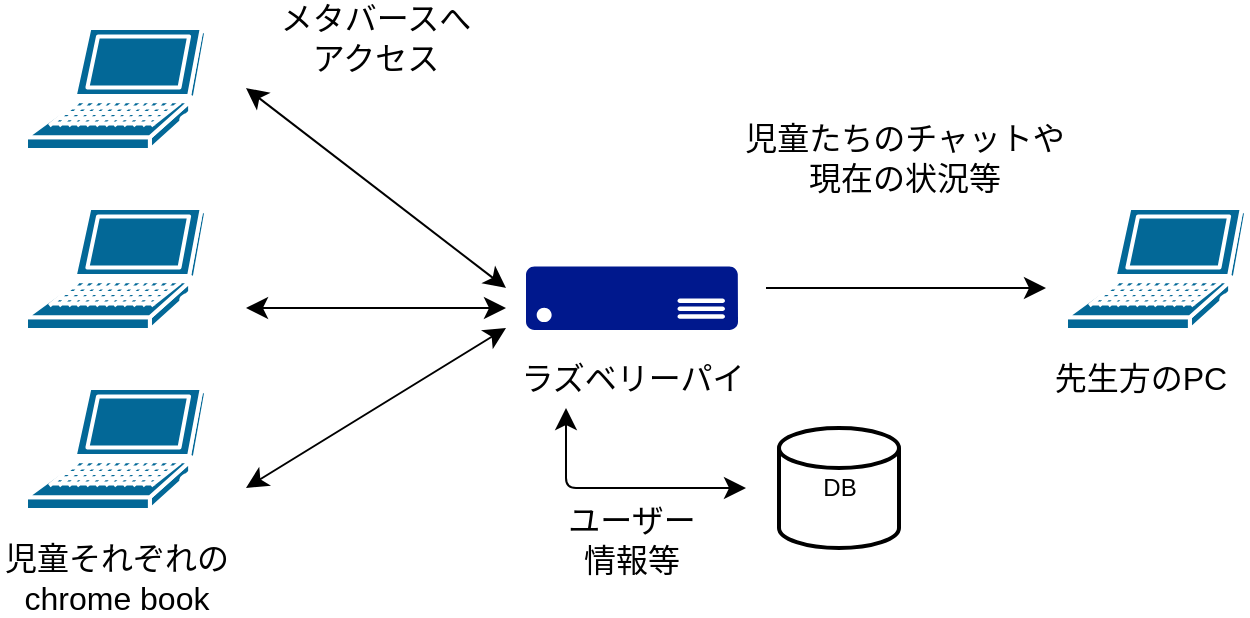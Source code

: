<mxfile version="28.2.7">
  <diagram name="ページ1" id="D4_nk_Bo1HQeK2BHcGfn">
    <mxGraphModel dx="838" dy="494" grid="1" gridSize="10" guides="1" tooltips="1" connect="1" arrows="1" fold="1" page="1" pageScale="1" pageWidth="827" pageHeight="1169" math="0" shadow="0">
      <root>
        <mxCell id="0" />
        <mxCell id="1" parent="0" />
        <mxCell id="w_gKNZz5qiidlhSoFZGl-2" value="" style="shape=mxgraph.cisco.computers_and_peripherals.laptop;html=1;pointerEvents=1;dashed=0;fillColor=#036897;strokeColor=#ffffff;strokeWidth=2;verticalLabelPosition=bottom;verticalAlign=top;align=center;outlineConnect=0;" vertex="1" parent="1">
          <mxGeometry x="100" y="140" width="90" height="61" as="geometry" />
        </mxCell>
        <mxCell id="w_gKNZz5qiidlhSoFZGl-3" value="" style="shape=mxgraph.cisco.computers_and_peripherals.laptop;html=1;pointerEvents=1;dashed=0;fillColor=#036897;strokeColor=#ffffff;strokeWidth=2;verticalLabelPosition=bottom;verticalAlign=top;align=center;outlineConnect=0;" vertex="1" parent="1">
          <mxGeometry x="100" y="230" width="90" height="61" as="geometry" />
        </mxCell>
        <mxCell id="w_gKNZz5qiidlhSoFZGl-4" value="" style="shape=mxgraph.cisco.computers_and_peripherals.laptop;html=1;pointerEvents=1;dashed=0;fillColor=#036897;strokeColor=#ffffff;strokeWidth=2;verticalLabelPosition=bottom;verticalAlign=top;align=center;outlineConnect=0;" vertex="1" parent="1">
          <mxGeometry x="100" y="320" width="90" height="61" as="geometry" />
        </mxCell>
        <mxCell id="w_gKNZz5qiidlhSoFZGl-5" value="&lt;div&gt;児童それぞれの&lt;/div&gt;chrome book" style="text;strokeColor=none;fillColor=none;html=1;align=center;verticalAlign=middle;whiteSpace=wrap;rounded=0;fontSize=16;" vertex="1" parent="1">
          <mxGeometry x="87.5" y="400" width="115" height="30" as="geometry" />
        </mxCell>
        <mxCell id="w_gKNZz5qiidlhSoFZGl-8" value="" style="sketch=0;aspect=fixed;pointerEvents=1;shadow=0;dashed=0;html=1;strokeColor=none;labelPosition=center;verticalLabelPosition=bottom;verticalAlign=top;align=center;fillColor=#00188D;shape=mxgraph.azure.server" vertex="1" parent="1">
          <mxGeometry x="350" y="259.2" width="106" height="31.8" as="geometry" />
        </mxCell>
        <mxCell id="w_gKNZz5qiidlhSoFZGl-9" value="ラズベリーパイ" style="text;strokeColor=none;fillColor=none;html=1;align=center;verticalAlign=middle;whiteSpace=wrap;rounded=0;fontSize=16;" vertex="1" parent="1">
          <mxGeometry x="329.5" y="300" width="147" height="30" as="geometry" />
        </mxCell>
        <mxCell id="w_gKNZz5qiidlhSoFZGl-13" value="メタバースへアクセス" style="text;strokeColor=none;fillColor=none;html=1;align=center;verticalAlign=middle;whiteSpace=wrap;rounded=0;fontSize=16;" vertex="1" parent="1">
          <mxGeometry x="219.5" y="130" width="110" height="30" as="geometry" />
        </mxCell>
        <mxCell id="w_gKNZz5qiidlhSoFZGl-14" value="DB" style="strokeWidth=2;html=1;shape=mxgraph.flowchart.database;whiteSpace=wrap;" vertex="1" parent="1">
          <mxGeometry x="476.5" y="340" width="60" height="60" as="geometry" />
        </mxCell>
        <mxCell id="w_gKNZz5qiidlhSoFZGl-18" value="" style="endArrow=classic;startArrow=classic;html=1;rounded=0;fontSize=12;startSize=8;endSize=8;curved=1;" edge="1" parent="1">
          <mxGeometry width="50" height="50" relative="1" as="geometry">
            <mxPoint x="370" y="330" as="sourcePoint" />
            <mxPoint x="460" y="370" as="targetPoint" />
            <Array as="points">
              <mxPoint x="370" y="360" />
              <mxPoint x="370" y="370" />
              <mxPoint x="380" y="370" />
            </Array>
          </mxGeometry>
        </mxCell>
        <mxCell id="w_gKNZz5qiidlhSoFZGl-19" value="ユーザー情報等" style="text;strokeColor=none;fillColor=none;html=1;align=center;verticalAlign=middle;whiteSpace=wrap;rounded=0;fontSize=16;" vertex="1" parent="1">
          <mxGeometry x="363" y="381" width="80" height="30" as="geometry" />
        </mxCell>
        <mxCell id="w_gKNZz5qiidlhSoFZGl-20" value="" style="endArrow=classic;html=1;rounded=0;fontSize=12;startSize=8;endSize=8;curved=1;" edge="1" parent="1">
          <mxGeometry width="50" height="50" relative="1" as="geometry">
            <mxPoint x="470" y="270" as="sourcePoint" />
            <mxPoint x="610" y="270" as="targetPoint" />
          </mxGeometry>
        </mxCell>
        <mxCell id="w_gKNZz5qiidlhSoFZGl-21" value="" style="shape=mxgraph.cisco.computers_and_peripherals.laptop;html=1;pointerEvents=1;dashed=0;fillColor=#036897;strokeColor=#ffffff;strokeWidth=2;verticalLabelPosition=bottom;verticalAlign=top;align=center;outlineConnect=0;" vertex="1" parent="1">
          <mxGeometry x="620" y="230" width="90" height="61" as="geometry" />
        </mxCell>
        <mxCell id="w_gKNZz5qiidlhSoFZGl-22" value="先生方のPC" style="text;strokeColor=none;fillColor=none;html=1;align=center;verticalAlign=middle;whiteSpace=wrap;rounded=0;fontSize=16;" vertex="1" parent="1">
          <mxGeometry x="605" y="300" width="105" height="30" as="geometry" />
        </mxCell>
        <mxCell id="w_gKNZz5qiidlhSoFZGl-23" value="児童たちのチャットや現在の状況等" style="text;strokeColor=none;fillColor=none;html=1;align=center;verticalAlign=middle;whiteSpace=wrap;rounded=0;fontSize=16;" vertex="1" parent="1">
          <mxGeometry x="456" y="190" width="167" height="30" as="geometry" />
        </mxCell>
        <mxCell id="w_gKNZz5qiidlhSoFZGl-24" value="" style="endArrow=classic;startArrow=classic;html=1;rounded=0;fontSize=12;startSize=8;endSize=8;curved=1;" edge="1" parent="1">
          <mxGeometry width="50" height="50" relative="1" as="geometry">
            <mxPoint x="210" y="170" as="sourcePoint" />
            <mxPoint x="340" y="270" as="targetPoint" />
          </mxGeometry>
        </mxCell>
        <mxCell id="w_gKNZz5qiidlhSoFZGl-25" value="" style="endArrow=classic;startArrow=classic;html=1;rounded=0;fontSize=12;startSize=8;endSize=8;curved=1;" edge="1" parent="1">
          <mxGeometry width="50" height="50" relative="1" as="geometry">
            <mxPoint x="210" y="280" as="sourcePoint" />
            <mxPoint x="340" y="280" as="targetPoint" />
          </mxGeometry>
        </mxCell>
        <mxCell id="w_gKNZz5qiidlhSoFZGl-26" value="" style="endArrow=classic;startArrow=classic;html=1;rounded=0;fontSize=12;startSize=8;endSize=8;curved=1;" edge="1" parent="1">
          <mxGeometry width="50" height="50" relative="1" as="geometry">
            <mxPoint x="210" y="370" as="sourcePoint" />
            <mxPoint x="340" y="290" as="targetPoint" />
          </mxGeometry>
        </mxCell>
      </root>
    </mxGraphModel>
  </diagram>
</mxfile>
